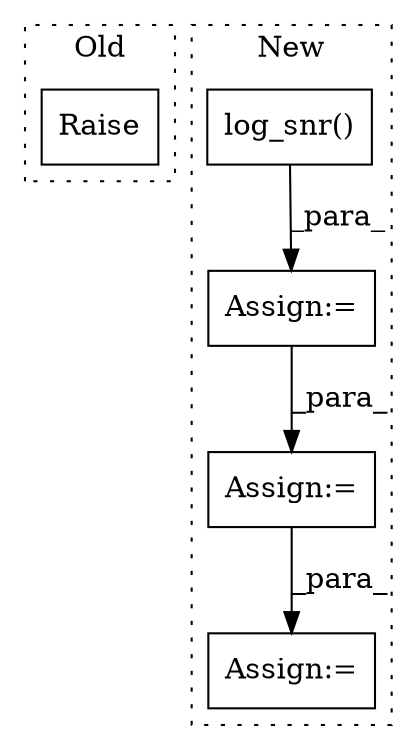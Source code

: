 digraph G {
subgraph cluster0 {
1 [label="Raise" a="91" s="10762" l="6" shape="box"];
label = "Old";
style="dotted";
}
subgraph cluster1 {
2 [label="log_snr()" a="75" s="10965,10984" l="13,1" shape="box"];
3 [label="Assign:=" a="68" s="10962" l="3" shape="box"];
4 [label="Assign:=" a="68" s="11438" l="3" shape="box"];
5 [label="Assign:=" a="68" s="11530" l="3" shape="box"];
label = "New";
style="dotted";
}
2 -> 3 [label="_para_"];
3 -> 4 [label="_para_"];
4 -> 5 [label="_para_"];
}